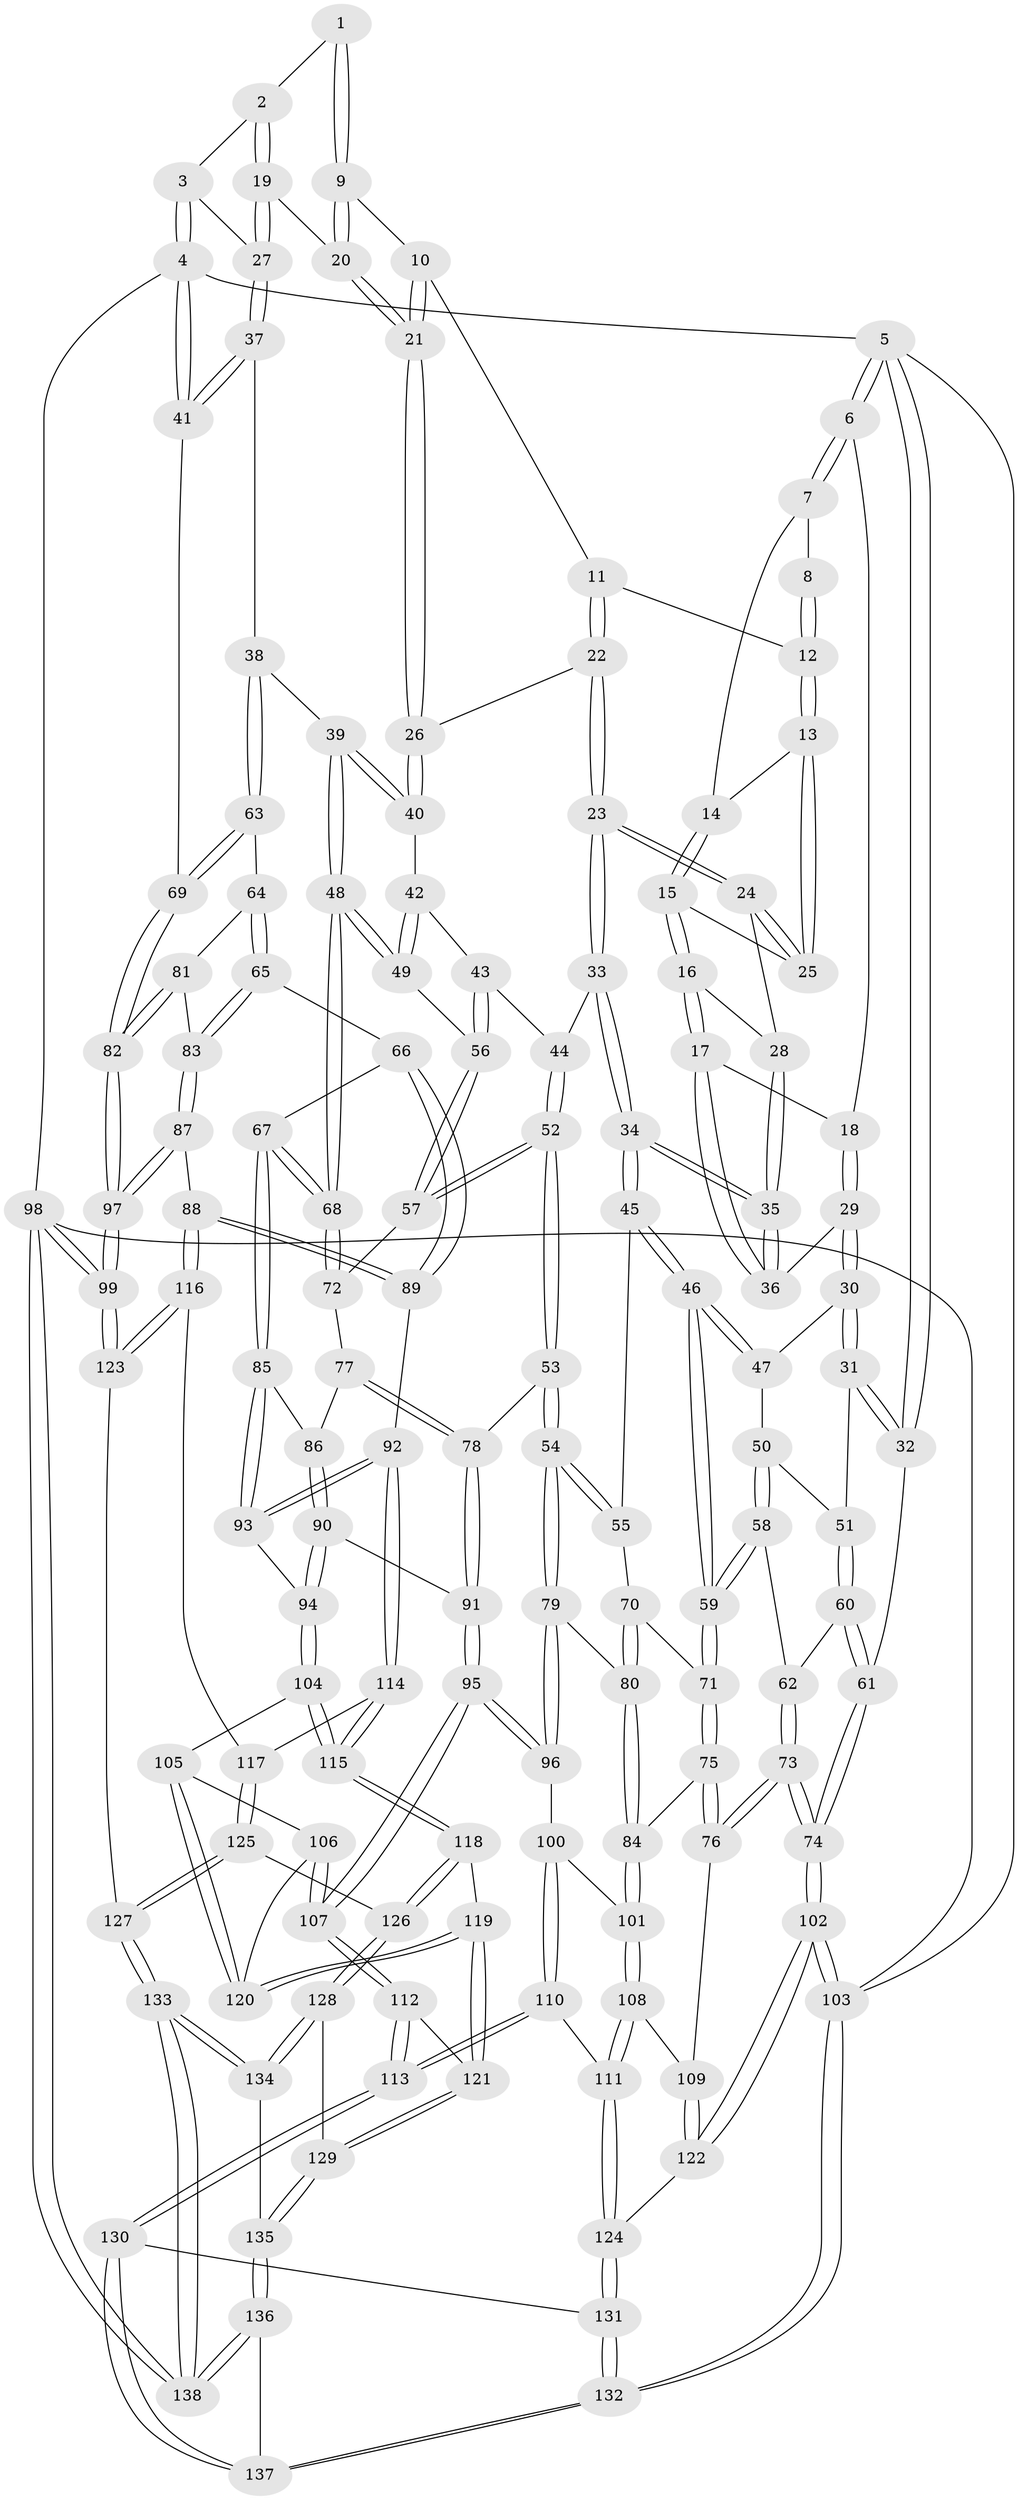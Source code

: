 // Generated by graph-tools (version 1.1) at 2025/11/02/27/25 16:11:59]
// undirected, 138 vertices, 342 edges
graph export_dot {
graph [start="1"]
  node [color=gray90,style=filled];
  1 [pos="+0.6742143831924563+0"];
  2 [pos="+1+0"];
  3 [pos="+1+0"];
  4 [pos="+1+0"];
  5 [pos="+0+0"];
  6 [pos="+0+0"];
  7 [pos="+0.17163820055839246+0"];
  8 [pos="+0.48343664774187095+0"];
  9 [pos="+0.6701588948006201+0"];
  10 [pos="+0.551485784956366+0.06911679519279443"];
  11 [pos="+0.5232725490131297+0.07005763780145033"];
  12 [pos="+0.46338238993886993+0.011385747173331434"];
  13 [pos="+0.3950725786000197+0.07715636001279395"];
  14 [pos="+0.2807484978793464+0"];
  15 [pos="+0.25812044681085305+0.09917316224655191"];
  16 [pos="+0.24692572706071408+0.12743268876319394"];
  17 [pos="+0.24112708838558322+0.1334243332333872"];
  18 [pos="+0.07519275658439774+0.037619419993832066"];
  19 [pos="+0.777401929305315+0.11490712935037424"];
  20 [pos="+0.7086543767225189+0.09128543753517412"];
  21 [pos="+0.639505228020115+0.1619423416427197"];
  22 [pos="+0.48829345630886745+0.20206823849472888"];
  23 [pos="+0.48667288797740255+0.2032372733320149"];
  24 [pos="+0.39455934217109623+0.10228625813675452"];
  25 [pos="+0.3941744201015972+0.08560266321166135"];
  26 [pos="+0.6341539543230497+0.17448164127812504"];
  27 [pos="+0.831641313943007+0.15944687335142316"];
  28 [pos="+0.3579222323686066+0.1348176659497474"];
  29 [pos="+0.08570924710544166+0.22664786957857963"];
  30 [pos="+0.06474217075475326+0.25615697399930804"];
  31 [pos="+0.013589860590472048+0.27502549294901385"];
  32 [pos="+0+0.3067362179001997"];
  33 [pos="+0.46413328816324617+0.2616887827442543"];
  34 [pos="+0.3281085729952729+0.31335882553781563"];
  35 [pos="+0.32080362148010116+0.29949592966928773"];
  36 [pos="+0.23308974170535252+0.2044565114133645"];
  37 [pos="+0.8483443856088745+0.18580800752515328"];
  38 [pos="+0.8043617667902448+0.31619891368760994"];
  39 [pos="+0.7486483017937964+0.31871364235630595"];
  40 [pos="+0.6733865390722142+0.2760524935651027"];
  41 [pos="+1+0.11009439278624335"];
  42 [pos="+0.6008212820580354+0.3097974534276529"];
  43 [pos="+0.5511767757949452+0.31802224519806394"];
  44 [pos="+0.49330850252970104+0.2892123036901305"];
  45 [pos="+0.327953792097235+0.3138134975234988"];
  46 [pos="+0.21651114484207112+0.38394259751702103"];
  47 [pos="+0.07362151052343781+0.2657282284405901"];
  48 [pos="+0.6647251333201127+0.4296406887979447"];
  49 [pos="+0.6298247523800509+0.4235552447067904"];
  50 [pos="+0.10013660352903844+0.38794668761324086"];
  51 [pos="+0.05980579478923654+0.39376884200506806"];
  52 [pos="+0.4837516473788009+0.4667444861012495"];
  53 [pos="+0.4332739903400051+0.5009854975808614"];
  54 [pos="+0.4329084599326774+0.5011235971674973"];
  55 [pos="+0.3378805485810704+0.3347385896043189"];
  56 [pos="+0.5636693483601614+0.4304222162874008"];
  57 [pos="+0.5449292078773079+0.44819458863200673"];
  58 [pos="+0.1733226659730974+0.4416563964918336"];
  59 [pos="+0.18941859907809439+0.44052174495683755"];
  60 [pos="+0.058843137026937775+0.4010866153000358"];
  61 [pos="+0+0.46243749511784715"];
  62 [pos="+0.07747115725664278+0.4704648361073643"];
  63 [pos="+0.8137460559739946+0.32692597758269093"];
  64 [pos="+0.8391573194476802+0.4734921569971722"];
  65 [pos="+0.8387235485116672+0.47458741571278007"];
  66 [pos="+0.8000424318590866+0.5021643682101583"];
  67 [pos="+0.6907871766018409+0.5123873538737735"];
  68 [pos="+0.688186285400095+0.5093864404661366"];
  69 [pos="+1+0.3664496753848982"];
  70 [pos="+0.2877409218781326+0.5131448111393516"];
  71 [pos="+0.20801105812733264+0.4905974607033233"];
  72 [pos="+0.5962419772626988+0.5163261724870306"];
  73 [pos="+0+0.6017988843387635"];
  74 [pos="+0+0.6072756204014709"];
  75 [pos="+0.19751775406762712+0.525513694383901"];
  76 [pos="+0.059493101835059105+0.6387958106322862"];
  77 [pos="+0.5794379138827067+0.5504414860078107"];
  78 [pos="+0.5682183585513704+0.5565759273267923"];
  79 [pos="+0.4204214796561843+0.5259941106339705"];
  80 [pos="+0.32072606710457585+0.5292225756925416"];
  81 [pos="+1+0.46007302290681745"];
  82 [pos="+1+0.43442590281818183"];
  83 [pos="+0.8942975238890946+0.5672975749082139"];
  84 [pos="+0.2532903391727651+0.6394887611293664"];
  85 [pos="+0.684278411212053+0.5516862734393015"];
  86 [pos="+0.6092571478899016+0.5698330475211631"];
  87 [pos="+0.9455549958839317+0.6741462180225685"];
  88 [pos="+0.8491459739406917+0.6951875218020609"];
  89 [pos="+0.7827863176458525+0.6682810313510342"];
  90 [pos="+0.6074642748138579+0.6467574968894706"];
  91 [pos="+0.5544116169987495+0.6407550632795779"];
  92 [pos="+0.7571546528921389+0.669482554964516"];
  93 [pos="+0.6960374698990521+0.6573617315593572"];
  94 [pos="+0.6701825710669208+0.6705753174299651"];
  95 [pos="+0.46855135718341795+0.6698015065844559"];
  96 [pos="+0.43151805840213825+0.6415358142564538"];
  97 [pos="+1+0.7275036125791339"];
  98 [pos="+1+1"];
  99 [pos="+1+0.87285843164801"];
  100 [pos="+0.3742695966542767+0.6689623848983907"];
  101 [pos="+0.2542744017303129+0.6677469771522998"];
  102 [pos="+0+1"];
  103 [pos="+0+1"];
  104 [pos="+0.659345086638031+0.6977602998728955"];
  105 [pos="+0.6149595035509736+0.7253681482652761"];
  106 [pos="+0.5244508042577642+0.7304834532075728"];
  107 [pos="+0.4844612119748789+0.7228792855821561"];
  108 [pos="+0.20069242478965726+0.7166524142880535"];
  109 [pos="+0.14550195692059834+0.704680490988357"];
  110 [pos="+0.3392757827169453+0.8160607789776609"];
  111 [pos="+0.22541506938183045+0.7734566764548304"];
  112 [pos="+0.4745184405389428+0.8333617365298844"];
  113 [pos="+0.38402658786523075+0.8727454909389976"];
  114 [pos="+0.7330938092935201+0.7748167958896411"];
  115 [pos="+0.66919670840203+0.8007258978639539"];
  116 [pos="+0.8216799686854699+0.7866179319921226"];
  117 [pos="+0.7733607913341413+0.8088757667698427"];
  118 [pos="+0.6653522842201389+0.8130948537054463"];
  119 [pos="+0.5989199137483727+0.8121622527246445"];
  120 [pos="+0.5927826385183343+0.7748053462946971"];
  121 [pos="+0.5216526675312484+0.8593149552882232"];
  122 [pos="+0.07717880535979732+0.8339437562802394"];
  123 [pos="+0.874153013846977+0.9014316264583491"];
  124 [pos="+0.20594830803729805+0.8367487292120209"];
  125 [pos="+0.7447202117296652+0.8498971225954389"];
  126 [pos="+0.6866527661124546+0.8556488009204949"];
  127 [pos="+0.8272297940778743+0.9337879812127915"];
  128 [pos="+0.6781439683907731+0.8807798271329244"];
  129 [pos="+0.5401660089255828+0.8909456481773204"];
  130 [pos="+0.37157475051386635+0.9024894495794376"];
  131 [pos="+0.204129592840604+0.9138184301036999"];
  132 [pos="+0+1"];
  133 [pos="+0.7704216691512803+1"];
  134 [pos="+0.6831787439468356+0.9320268013655802"];
  135 [pos="+0.5573121680669413+0.9748744516345497"];
  136 [pos="+0.495763002393774+1"];
  137 [pos="+0.40245767211896394+1"];
  138 [pos="+0.7609949069319096+1"];
  1 -- 2;
  1 -- 9;
  1 -- 9;
  2 -- 3;
  2 -- 19;
  2 -- 19;
  3 -- 4;
  3 -- 4;
  3 -- 27;
  4 -- 5;
  4 -- 41;
  4 -- 41;
  4 -- 98;
  5 -- 6;
  5 -- 6;
  5 -- 32;
  5 -- 32;
  5 -- 103;
  6 -- 7;
  6 -- 7;
  6 -- 18;
  7 -- 8;
  7 -- 14;
  8 -- 12;
  8 -- 12;
  9 -- 10;
  9 -- 20;
  9 -- 20;
  10 -- 11;
  10 -- 21;
  10 -- 21;
  11 -- 12;
  11 -- 22;
  11 -- 22;
  12 -- 13;
  12 -- 13;
  13 -- 14;
  13 -- 25;
  13 -- 25;
  14 -- 15;
  14 -- 15;
  15 -- 16;
  15 -- 16;
  15 -- 25;
  16 -- 17;
  16 -- 17;
  16 -- 28;
  17 -- 18;
  17 -- 36;
  17 -- 36;
  18 -- 29;
  18 -- 29;
  19 -- 20;
  19 -- 27;
  19 -- 27;
  20 -- 21;
  20 -- 21;
  21 -- 26;
  21 -- 26;
  22 -- 23;
  22 -- 23;
  22 -- 26;
  23 -- 24;
  23 -- 24;
  23 -- 33;
  23 -- 33;
  24 -- 25;
  24 -- 25;
  24 -- 28;
  26 -- 40;
  26 -- 40;
  27 -- 37;
  27 -- 37;
  28 -- 35;
  28 -- 35;
  29 -- 30;
  29 -- 30;
  29 -- 36;
  30 -- 31;
  30 -- 31;
  30 -- 47;
  31 -- 32;
  31 -- 32;
  31 -- 51;
  32 -- 61;
  33 -- 34;
  33 -- 34;
  33 -- 44;
  34 -- 35;
  34 -- 35;
  34 -- 45;
  34 -- 45;
  35 -- 36;
  35 -- 36;
  37 -- 38;
  37 -- 41;
  37 -- 41;
  38 -- 39;
  38 -- 63;
  38 -- 63;
  39 -- 40;
  39 -- 40;
  39 -- 48;
  39 -- 48;
  40 -- 42;
  41 -- 69;
  42 -- 43;
  42 -- 49;
  42 -- 49;
  43 -- 44;
  43 -- 56;
  43 -- 56;
  44 -- 52;
  44 -- 52;
  45 -- 46;
  45 -- 46;
  45 -- 55;
  46 -- 47;
  46 -- 47;
  46 -- 59;
  46 -- 59;
  47 -- 50;
  48 -- 49;
  48 -- 49;
  48 -- 68;
  48 -- 68;
  49 -- 56;
  50 -- 51;
  50 -- 58;
  50 -- 58;
  51 -- 60;
  51 -- 60;
  52 -- 53;
  52 -- 53;
  52 -- 57;
  52 -- 57;
  53 -- 54;
  53 -- 54;
  53 -- 78;
  54 -- 55;
  54 -- 55;
  54 -- 79;
  54 -- 79;
  55 -- 70;
  56 -- 57;
  56 -- 57;
  57 -- 72;
  58 -- 59;
  58 -- 59;
  58 -- 62;
  59 -- 71;
  59 -- 71;
  60 -- 61;
  60 -- 61;
  60 -- 62;
  61 -- 74;
  61 -- 74;
  62 -- 73;
  62 -- 73;
  63 -- 64;
  63 -- 69;
  63 -- 69;
  64 -- 65;
  64 -- 65;
  64 -- 81;
  65 -- 66;
  65 -- 83;
  65 -- 83;
  66 -- 67;
  66 -- 89;
  66 -- 89;
  67 -- 68;
  67 -- 68;
  67 -- 85;
  67 -- 85;
  68 -- 72;
  68 -- 72;
  69 -- 82;
  69 -- 82;
  70 -- 71;
  70 -- 80;
  70 -- 80;
  71 -- 75;
  71 -- 75;
  72 -- 77;
  73 -- 74;
  73 -- 74;
  73 -- 76;
  73 -- 76;
  74 -- 102;
  74 -- 102;
  75 -- 76;
  75 -- 76;
  75 -- 84;
  76 -- 109;
  77 -- 78;
  77 -- 78;
  77 -- 86;
  78 -- 91;
  78 -- 91;
  79 -- 80;
  79 -- 96;
  79 -- 96;
  80 -- 84;
  80 -- 84;
  81 -- 82;
  81 -- 82;
  81 -- 83;
  82 -- 97;
  82 -- 97;
  83 -- 87;
  83 -- 87;
  84 -- 101;
  84 -- 101;
  85 -- 86;
  85 -- 93;
  85 -- 93;
  86 -- 90;
  86 -- 90;
  87 -- 88;
  87 -- 97;
  87 -- 97;
  88 -- 89;
  88 -- 89;
  88 -- 116;
  88 -- 116;
  89 -- 92;
  90 -- 91;
  90 -- 94;
  90 -- 94;
  91 -- 95;
  91 -- 95;
  92 -- 93;
  92 -- 93;
  92 -- 114;
  92 -- 114;
  93 -- 94;
  94 -- 104;
  94 -- 104;
  95 -- 96;
  95 -- 96;
  95 -- 107;
  95 -- 107;
  96 -- 100;
  97 -- 99;
  97 -- 99;
  98 -- 99;
  98 -- 99;
  98 -- 138;
  98 -- 138;
  98 -- 103;
  99 -- 123;
  99 -- 123;
  100 -- 101;
  100 -- 110;
  100 -- 110;
  101 -- 108;
  101 -- 108;
  102 -- 103;
  102 -- 103;
  102 -- 122;
  102 -- 122;
  103 -- 132;
  103 -- 132;
  104 -- 105;
  104 -- 115;
  104 -- 115;
  105 -- 106;
  105 -- 120;
  105 -- 120;
  106 -- 107;
  106 -- 107;
  106 -- 120;
  107 -- 112;
  107 -- 112;
  108 -- 109;
  108 -- 111;
  108 -- 111;
  109 -- 122;
  109 -- 122;
  110 -- 111;
  110 -- 113;
  110 -- 113;
  111 -- 124;
  111 -- 124;
  112 -- 113;
  112 -- 113;
  112 -- 121;
  113 -- 130;
  113 -- 130;
  114 -- 115;
  114 -- 115;
  114 -- 117;
  115 -- 118;
  115 -- 118;
  116 -- 117;
  116 -- 123;
  116 -- 123;
  117 -- 125;
  117 -- 125;
  118 -- 119;
  118 -- 126;
  118 -- 126;
  119 -- 120;
  119 -- 120;
  119 -- 121;
  119 -- 121;
  121 -- 129;
  121 -- 129;
  122 -- 124;
  123 -- 127;
  124 -- 131;
  124 -- 131;
  125 -- 126;
  125 -- 127;
  125 -- 127;
  126 -- 128;
  126 -- 128;
  127 -- 133;
  127 -- 133;
  128 -- 129;
  128 -- 134;
  128 -- 134;
  129 -- 135;
  129 -- 135;
  130 -- 131;
  130 -- 137;
  130 -- 137;
  131 -- 132;
  131 -- 132;
  132 -- 137;
  132 -- 137;
  133 -- 134;
  133 -- 134;
  133 -- 138;
  133 -- 138;
  134 -- 135;
  135 -- 136;
  135 -- 136;
  136 -- 137;
  136 -- 138;
  136 -- 138;
}
